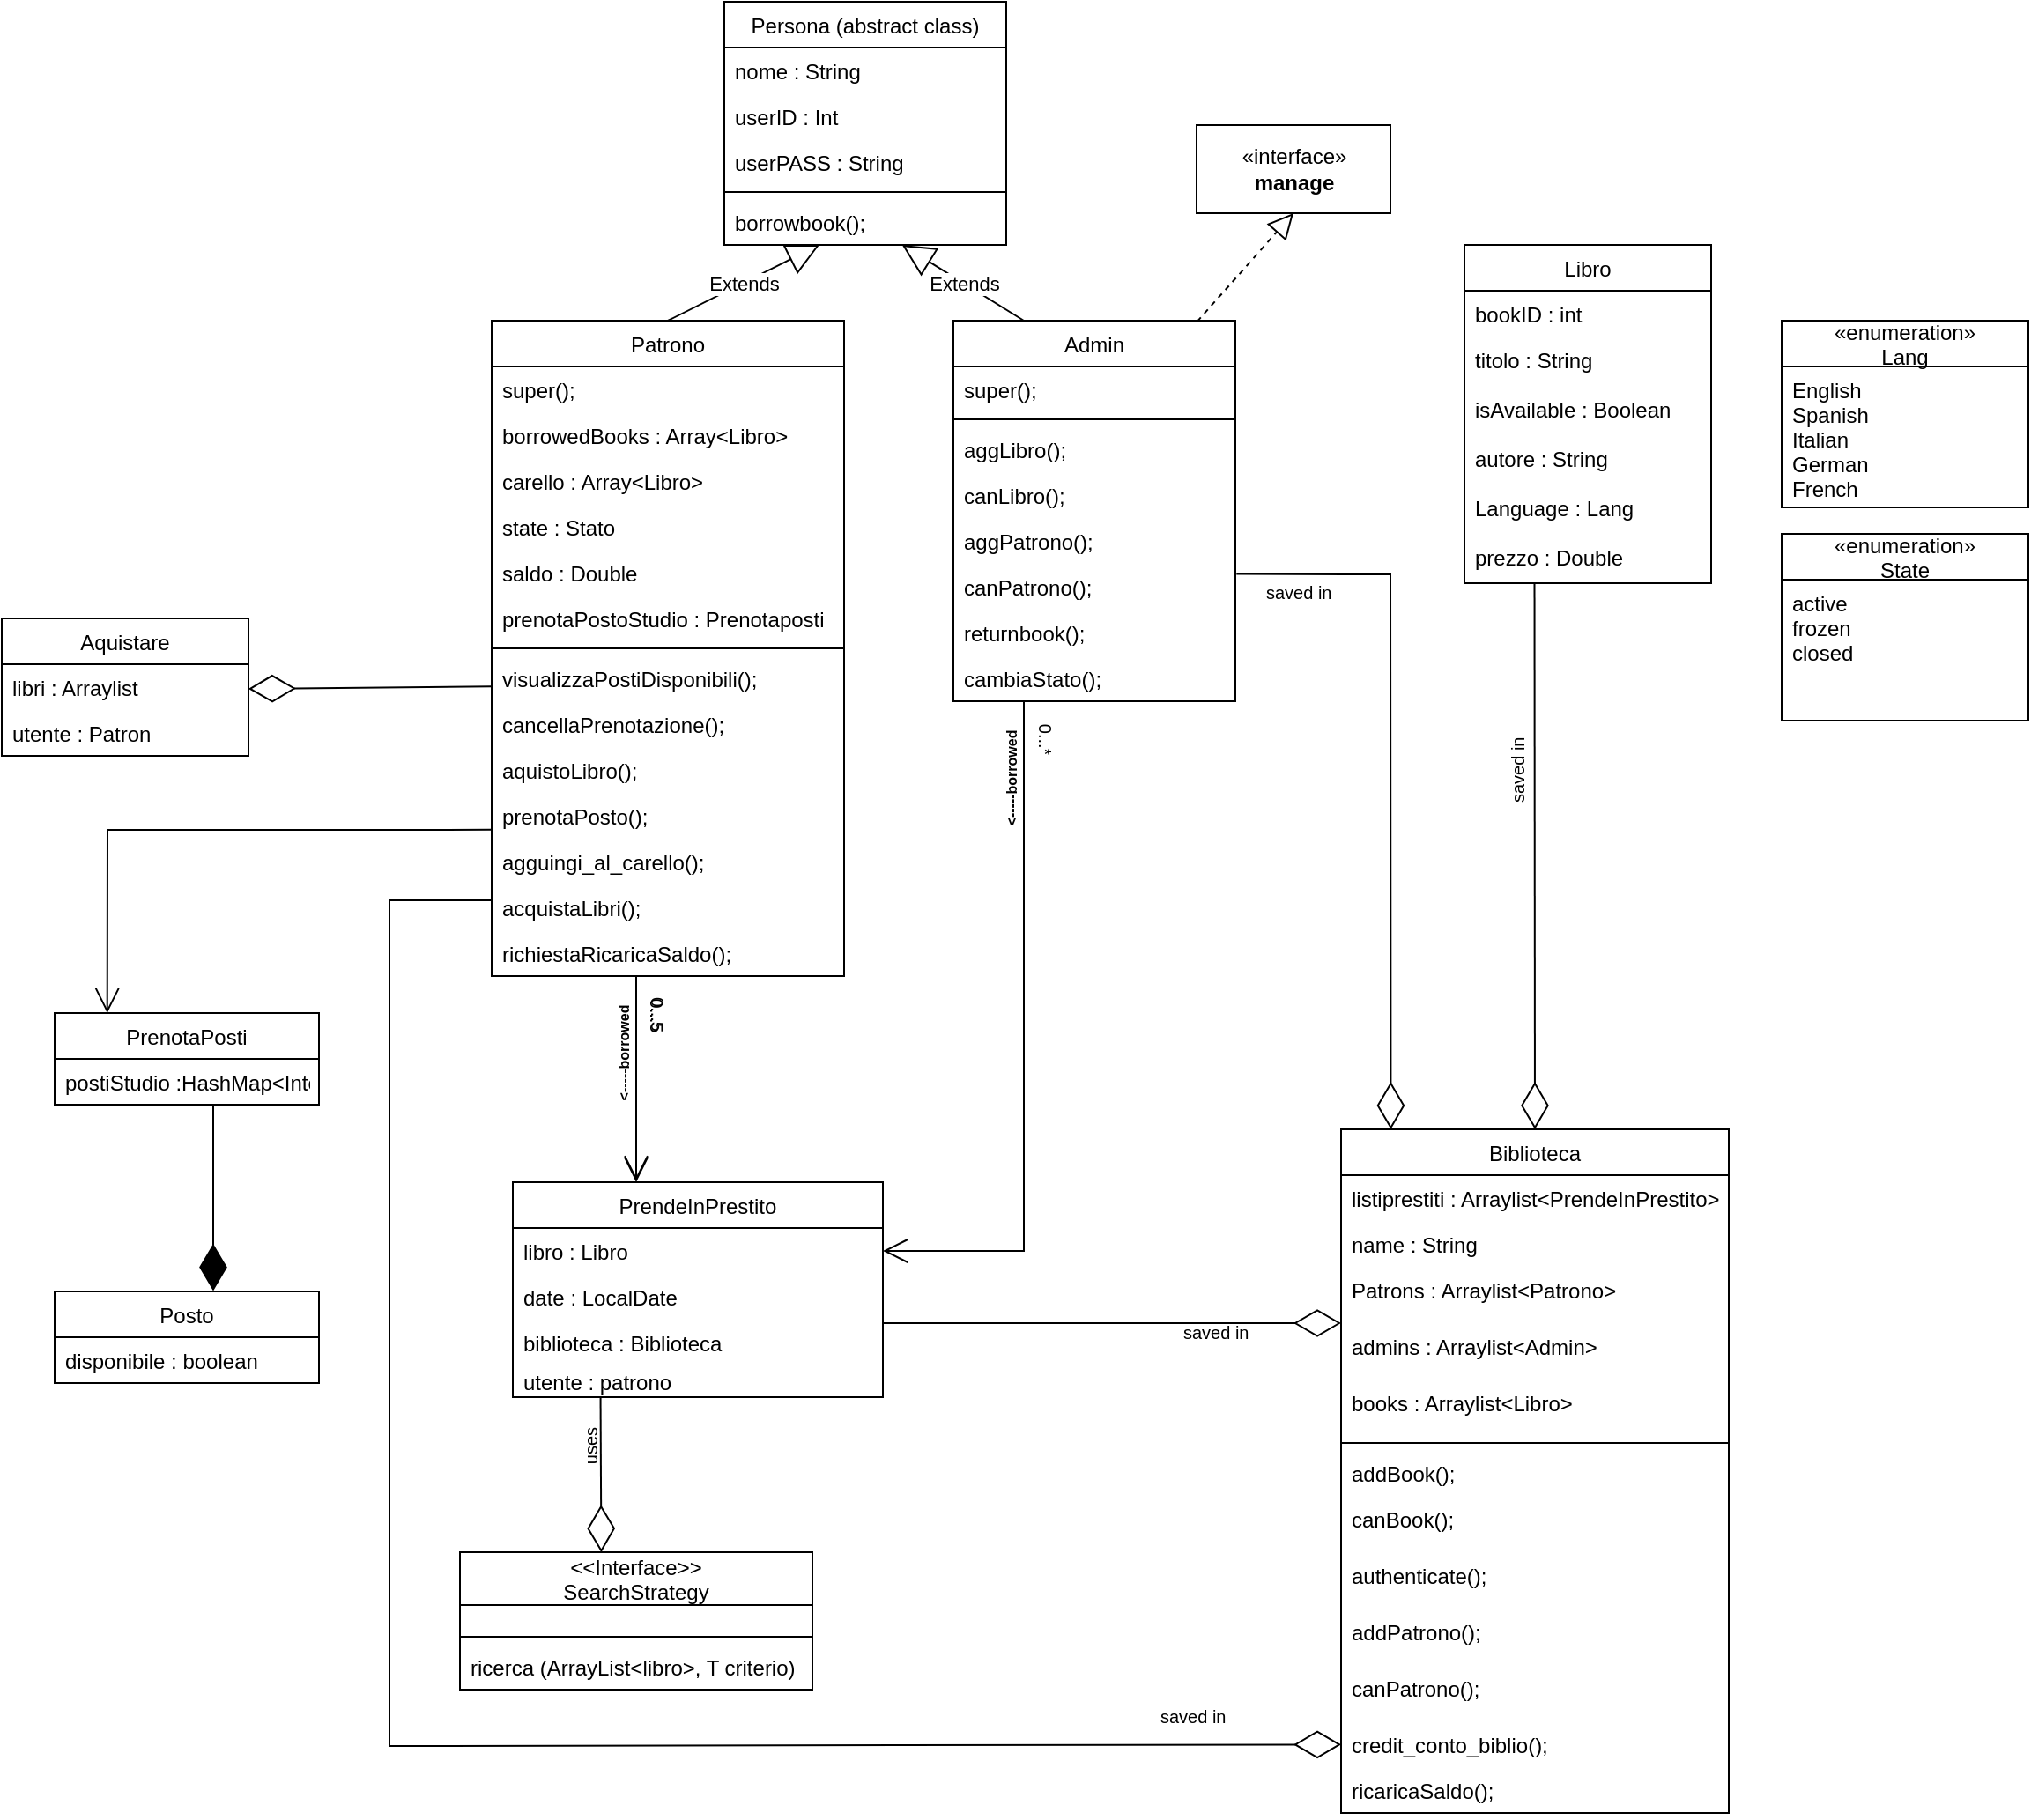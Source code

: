 <mxfile version="20.8.16" type="device"><diagram id="C5RBs43oDa-KdzZeNtuy" name="Page-1"><mxGraphModel dx="1698" dy="794" grid="1" gridSize="10" guides="1" tooltips="1" connect="1" arrows="1" fold="1" page="1" pageScale="1" pageWidth="827" pageHeight="1169" math="0" shadow="0"><root><mxCell id="WIyWlLk6GJQsqaUBKTNV-0"/><mxCell id="WIyWlLk6GJQsqaUBKTNV-1" parent="WIyWlLk6GJQsqaUBKTNV-0"/><mxCell id="zkfFHV4jXpPFQw0GAbJ--0" value="Persona (abstract class)" style="swimlane;fontStyle=0;childLayout=stackLayout;horizontal=1;startSize=26;fillColor=none;horizontalStack=0;resizeParent=1;resizeParentMax=0;resizeLast=0;collapsible=1;marginBottom=0;" parent="WIyWlLk6GJQsqaUBKTNV-1" vertex="1"><mxGeometry x="470" y="10" width="160" height="138" as="geometry"><mxRectangle x="230" y="140" width="160" height="26" as="alternateBounds"/></mxGeometry></mxCell><mxCell id="zkfFHV4jXpPFQw0GAbJ--1" value="nome : String" style="text;align=left;verticalAlign=top;spacingLeft=4;spacingRight=4;overflow=hidden;rotatable=0;points=[[0,0.5],[1,0.5]];portConstraint=eastwest;" parent="zkfFHV4jXpPFQw0GAbJ--0" vertex="1"><mxGeometry y="26" width="160" height="26" as="geometry"/></mxCell><mxCell id="zkfFHV4jXpPFQw0GAbJ--2" value="userID : Int" style="text;align=left;verticalAlign=top;spacingLeft=4;spacingRight=4;overflow=hidden;rotatable=0;points=[[0,0.5],[1,0.5]];portConstraint=eastwest;rounded=0;shadow=0;html=0;" parent="zkfFHV4jXpPFQw0GAbJ--0" vertex="1"><mxGeometry y="52" width="160" height="26" as="geometry"/></mxCell><mxCell id="zkfFHV4jXpPFQw0GAbJ--3" value="userPASS : String" style="text;align=left;verticalAlign=top;spacingLeft=4;spacingRight=4;overflow=hidden;rotatable=0;points=[[0,0.5],[1,0.5]];portConstraint=eastwest;rounded=0;shadow=0;html=0;" parent="zkfFHV4jXpPFQw0GAbJ--0" vertex="1"><mxGeometry y="78" width="160" height="26" as="geometry"/></mxCell><mxCell id="EG0Ghu0_-1cxNtzAC2fq-13" value="" style="line;strokeWidth=1;fillColor=none;align=left;verticalAlign=middle;spacingTop=-1;spacingLeft=3;spacingRight=3;rotatable=0;labelPosition=right;points=[];portConstraint=eastwest;strokeColor=inherit;" parent="zkfFHV4jXpPFQw0GAbJ--0" vertex="1"><mxGeometry y="104" width="160" height="8" as="geometry"/></mxCell><mxCell id="GqI9kX-dkHk2QTlt9YSY-17" value="borrowbook();" style="text;strokeColor=none;fillColor=none;align=left;verticalAlign=top;spacingLeft=4;spacingRight=4;overflow=hidden;rotatable=0;points=[[0,0.5],[1,0.5]];portConstraint=eastwest;" parent="zkfFHV4jXpPFQw0GAbJ--0" vertex="1"><mxGeometry y="112" width="160" height="26" as="geometry"/></mxCell><mxCell id="zkfFHV4jXpPFQw0GAbJ--6" value="Patrono" style="swimlane;fontStyle=0;childLayout=stackLayout;horizontal=1;startSize=26;fillColor=none;horizontalStack=0;resizeParent=1;resizeParentMax=0;resizeLast=0;collapsible=1;marginBottom=0;" parent="WIyWlLk6GJQsqaUBKTNV-1" vertex="1"><mxGeometry x="338" y="191" width="200" height="372" as="geometry"><mxRectangle x="130" y="380" width="160" height="26" as="alternateBounds"/></mxGeometry></mxCell><mxCell id="1Jy21OpONc0D6LCfNi40-7" value="super();" style="text;strokeColor=none;fillColor=none;align=left;verticalAlign=top;spacingLeft=4;spacingRight=4;overflow=hidden;rotatable=0;points=[[0,0.5],[1,0.5]];portConstraint=eastwest;" parent="zkfFHV4jXpPFQw0GAbJ--6" vertex="1"><mxGeometry y="26" width="200" height="26" as="geometry"/></mxCell><mxCell id="1Jy21OpONc0D6LCfNi40-3" value="borrowedBooks : Array&lt;Libro&gt;" style="text;strokeColor=none;fillColor=none;align=left;verticalAlign=top;spacingLeft=4;spacingRight=4;overflow=hidden;rotatable=0;points=[[0,0.5],[1,0.5]];portConstraint=eastwest;" parent="zkfFHV4jXpPFQw0GAbJ--6" vertex="1"><mxGeometry y="52" width="200" height="26" as="geometry"/></mxCell><mxCell id="1Jy21OpONc0D6LCfNi40-4" value="carello : Array&lt;Libro&gt;" style="text;strokeColor=none;fillColor=none;align=left;verticalAlign=top;spacingLeft=4;spacingRight=4;overflow=hidden;rotatable=0;points=[[0,0.5],[1,0.5]];portConstraint=eastwest;" parent="zkfFHV4jXpPFQw0GAbJ--6" vertex="1"><mxGeometry y="78" width="200" height="26" as="geometry"/></mxCell><mxCell id="1Jy21OpONc0D6LCfNi40-0" value="state : Stato" style="text;strokeColor=none;fillColor=none;align=left;verticalAlign=top;spacingLeft=4;spacingRight=4;overflow=hidden;rotatable=0;points=[[0,0.5],[1,0.5]];portConstraint=eastwest;" parent="zkfFHV4jXpPFQw0GAbJ--6" vertex="1"><mxGeometry y="104" width="200" height="26" as="geometry"/></mxCell><mxCell id="1Jy21OpONc0D6LCfNi40-1" value="saldo : Double" style="text;strokeColor=none;fillColor=none;align=left;verticalAlign=top;spacingLeft=4;spacingRight=4;overflow=hidden;rotatable=0;points=[[0,0.5],[1,0.5]];portConstraint=eastwest;" parent="zkfFHV4jXpPFQw0GAbJ--6" vertex="1"><mxGeometry y="130" width="200" height="26" as="geometry"/></mxCell><mxCell id="1Jy21OpONc0D6LCfNi40-6" value="prenotaPostoStudio : Prenotaposti" style="text;strokeColor=none;fillColor=none;align=left;verticalAlign=top;spacingLeft=4;spacingRight=4;overflow=hidden;rotatable=0;points=[[0,0.5],[1,0.5]];portConstraint=eastwest;" parent="zkfFHV4jXpPFQw0GAbJ--6" vertex="1"><mxGeometry y="156" width="200" height="26" as="geometry"/></mxCell><mxCell id="GqI9kX-dkHk2QTlt9YSY-16" value="" style="line;strokeWidth=1;fillColor=none;align=left;verticalAlign=middle;spacingTop=-1;spacingLeft=3;spacingRight=3;rotatable=0;labelPosition=right;points=[];portConstraint=eastwest;strokeColor=inherit;" parent="zkfFHV4jXpPFQw0GAbJ--6" vertex="1"><mxGeometry y="182" width="200" height="8" as="geometry"/></mxCell><mxCell id="1Jy21OpONc0D6LCfNi40-10" value="visualizzaPostiDisponibili();" style="text;strokeColor=none;fillColor=none;align=left;verticalAlign=top;spacingLeft=4;spacingRight=4;overflow=hidden;rotatable=0;points=[[0,0.5],[1,0.5]];portConstraint=eastwest;" parent="zkfFHV4jXpPFQw0GAbJ--6" vertex="1"><mxGeometry y="190" width="200" height="26" as="geometry"/></mxCell><mxCell id="Id7DaXqzeCf5iz5rtb-J-0" value="cancellaPrenotazione();" style="text;strokeColor=none;fillColor=none;align=left;verticalAlign=top;spacingLeft=4;spacingRight=4;overflow=hidden;rotatable=0;points=[[0,0.5],[1,0.5]];portConstraint=eastwest;" vertex="1" parent="zkfFHV4jXpPFQw0GAbJ--6"><mxGeometry y="216" width="200" height="26" as="geometry"/></mxCell><mxCell id="EG0Ghu0_-1cxNtzAC2fq-12" value="aquistoLibro();" style="text;strokeColor=none;fillColor=none;align=left;verticalAlign=top;spacingLeft=4;spacingRight=4;overflow=hidden;rotatable=0;points=[[0,0.5],[1,0.5]];portConstraint=eastwest;" parent="zkfFHV4jXpPFQw0GAbJ--6" vertex="1"><mxGeometry y="242" width="200" height="26" as="geometry"/></mxCell><mxCell id="EG0Ghu0_-1cxNtzAC2fq-16" value="prenotaPosto();" style="text;strokeColor=none;fillColor=none;align=left;verticalAlign=top;spacingLeft=4;spacingRight=4;overflow=hidden;rotatable=0;points=[[0,0.5],[1,0.5]];portConstraint=eastwest;" parent="zkfFHV4jXpPFQw0GAbJ--6" vertex="1"><mxGeometry y="268" width="200" height="26" as="geometry"/></mxCell><mxCell id="je7M58sbrELMyiItVOj4-15" value="agguingi_al_carello();" style="text;strokeColor=none;fillColor=none;align=left;verticalAlign=top;spacingLeft=4;spacingRight=4;overflow=hidden;rotatable=0;points=[[0,0.5],[1,0.5]];portConstraint=eastwest;" parent="zkfFHV4jXpPFQw0GAbJ--6" vertex="1"><mxGeometry y="294" width="200" height="26" as="geometry"/></mxCell><mxCell id="je7M58sbrELMyiItVOj4-16" value="acquistaLibri();" style="text;strokeColor=none;fillColor=none;align=left;verticalAlign=top;spacingLeft=4;spacingRight=4;overflow=hidden;rotatable=0;points=[[0,0.5],[1,0.5]];portConstraint=eastwest;" parent="zkfFHV4jXpPFQw0GAbJ--6" vertex="1"><mxGeometry y="320" width="200" height="26" as="geometry"/></mxCell><mxCell id="je7M58sbrELMyiItVOj4-17" value="richiestaRicaricaSaldo();" style="text;strokeColor=none;fillColor=none;align=left;verticalAlign=top;spacingLeft=4;spacingRight=4;overflow=hidden;rotatable=0;points=[[0,0.5],[1,0.5]];portConstraint=eastwest;" parent="zkfFHV4jXpPFQw0GAbJ--6" vertex="1"><mxGeometry y="346" width="200" height="26" as="geometry"/></mxCell><mxCell id="zkfFHV4jXpPFQw0GAbJ--13" value="Admin" style="swimlane;fontStyle=0;childLayout=stackLayout;horizontal=1;startSize=26;fillColor=none;horizontalStack=0;resizeParent=1;resizeParentMax=0;resizeLast=0;collapsible=1;marginBottom=0;" parent="WIyWlLk6GJQsqaUBKTNV-1" vertex="1"><mxGeometry x="600" y="191" width="160" height="216" as="geometry"><mxRectangle x="340" y="380" width="170" height="26" as="alternateBounds"/></mxGeometry></mxCell><mxCell id="GqI9kX-dkHk2QTlt9YSY-5" value="super();" style="text;strokeColor=none;fillColor=none;align=left;verticalAlign=top;spacingLeft=4;spacingRight=4;overflow=hidden;rotatable=0;points=[[0,0.5],[1,0.5]];portConstraint=eastwest;" parent="zkfFHV4jXpPFQw0GAbJ--13" vertex="1"><mxGeometry y="26" width="160" height="26" as="geometry"/></mxCell><mxCell id="GqI9kX-dkHk2QTlt9YSY-4" value="" style="line;strokeWidth=1;fillColor=none;align=left;verticalAlign=middle;spacingTop=-1;spacingLeft=3;spacingRight=3;rotatable=0;labelPosition=right;points=[];portConstraint=eastwest;strokeColor=inherit;" parent="zkfFHV4jXpPFQw0GAbJ--13" vertex="1"><mxGeometry y="52" width="160" height="8" as="geometry"/></mxCell><mxCell id="EG0Ghu0_-1cxNtzAC2fq-10" value="aggLibro();" style="text;strokeColor=none;fillColor=none;align=left;verticalAlign=top;spacingLeft=4;spacingRight=4;overflow=hidden;rotatable=0;points=[[0,0.5],[1,0.5]];portConstraint=eastwest;" parent="zkfFHV4jXpPFQw0GAbJ--13" vertex="1"><mxGeometry y="60" width="160" height="26" as="geometry"/></mxCell><mxCell id="EG0Ghu0_-1cxNtzAC2fq-7" value="canLibro();" style="text;strokeColor=none;fillColor=none;align=left;verticalAlign=top;spacingLeft=4;spacingRight=4;overflow=hidden;rotatable=0;points=[[0,0.5],[1,0.5]];portConstraint=eastwest;" parent="zkfFHV4jXpPFQw0GAbJ--13" vertex="1"><mxGeometry y="86" width="160" height="26" as="geometry"/></mxCell><mxCell id="EG0Ghu0_-1cxNtzAC2fq-8" value="aggPatrono();" style="text;strokeColor=none;fillColor=none;align=left;verticalAlign=top;spacingLeft=4;spacingRight=4;overflow=hidden;rotatable=0;points=[[0,0.5],[1,0.5]];portConstraint=eastwest;" parent="zkfFHV4jXpPFQw0GAbJ--13" vertex="1"><mxGeometry y="112" width="160" height="26" as="geometry"/></mxCell><mxCell id="EG0Ghu0_-1cxNtzAC2fq-9" value="canPatrono();" style="text;strokeColor=none;fillColor=none;align=left;verticalAlign=top;spacingLeft=4;spacingRight=4;overflow=hidden;rotatable=0;points=[[0,0.5],[1,0.5]];portConstraint=eastwest;" parent="zkfFHV4jXpPFQw0GAbJ--13" vertex="1"><mxGeometry y="138" width="160" height="26" as="geometry"/></mxCell><mxCell id="GqI9kX-dkHk2QTlt9YSY-18" value="returnbook();" style="text;strokeColor=none;fillColor=none;align=left;verticalAlign=top;spacingLeft=4;spacingRight=4;overflow=hidden;rotatable=0;points=[[0,0.5],[1,0.5]];portConstraint=eastwest;" parent="zkfFHV4jXpPFQw0GAbJ--13" vertex="1"><mxGeometry y="164" width="160" height="26" as="geometry"/></mxCell><mxCell id="1Jy21OpONc0D6LCfNi40-11" value="cambiaStato();" style="text;strokeColor=none;fillColor=none;align=left;verticalAlign=top;spacingLeft=4;spacingRight=4;overflow=hidden;rotatable=0;points=[[0,0.5],[1,0.5]];portConstraint=eastwest;" parent="zkfFHV4jXpPFQw0GAbJ--13" vertex="1"><mxGeometry y="190" width="160" height="26" as="geometry"/></mxCell><mxCell id="ZYtsShL-xeKpLePK79cA-3" value="Libro" style="swimlane;fontStyle=0;childLayout=stackLayout;horizontal=1;startSize=26;fillColor=none;horizontalStack=0;resizeParent=1;resizeParentMax=0;resizeLast=0;collapsible=1;marginBottom=0;" parent="WIyWlLk6GJQsqaUBKTNV-1" vertex="1"><mxGeometry x="890" y="148" width="140" height="192" as="geometry"/></mxCell><mxCell id="ZYtsShL-xeKpLePK79cA-4" value="bookID : int" style="text;strokeColor=none;fillColor=none;align=left;verticalAlign=top;spacingLeft=4;spacingRight=4;overflow=hidden;rotatable=0;points=[[0,0.5],[1,0.5]];portConstraint=eastwest;" parent="ZYtsShL-xeKpLePK79cA-3" vertex="1"><mxGeometry y="26" width="140" height="26" as="geometry"/></mxCell><mxCell id="ZYtsShL-xeKpLePK79cA-5" value="titolo : String" style="text;strokeColor=none;fillColor=none;align=left;verticalAlign=top;spacingLeft=4;spacingRight=4;overflow=hidden;rotatable=0;points=[[0,0.5],[1,0.5]];portConstraint=eastwest;" parent="ZYtsShL-xeKpLePK79cA-3" vertex="1"><mxGeometry y="52" width="140" height="28" as="geometry"/></mxCell><mxCell id="1Jy21OpONc0D6LCfNi40-23" value="isAvailable : Boolean" style="text;strokeColor=none;fillColor=none;align=left;verticalAlign=top;spacingLeft=4;spacingRight=4;overflow=hidden;rotatable=0;points=[[0,0.5],[1,0.5]];portConstraint=eastwest;" parent="ZYtsShL-xeKpLePK79cA-3" vertex="1"><mxGeometry y="80" width="140" height="28" as="geometry"/></mxCell><mxCell id="1Jy21OpONc0D6LCfNi40-22" value="autore : String " style="text;strokeColor=none;fillColor=none;align=left;verticalAlign=top;spacingLeft=4;spacingRight=4;overflow=hidden;rotatable=0;points=[[0,0.5],[1,0.5]];portConstraint=eastwest;" parent="ZYtsShL-xeKpLePK79cA-3" vertex="1"><mxGeometry y="108" width="140" height="28" as="geometry"/></mxCell><mxCell id="1Jy21OpONc0D6LCfNi40-24" value="Language : Lang" style="text;strokeColor=none;fillColor=none;align=left;verticalAlign=top;spacingLeft=4;spacingRight=4;overflow=hidden;rotatable=0;points=[[0,0.5],[1,0.5]];portConstraint=eastwest;" parent="ZYtsShL-xeKpLePK79cA-3" vertex="1"><mxGeometry y="136" width="140" height="28" as="geometry"/></mxCell><mxCell id="1Jy21OpONc0D6LCfNi40-25" value="prezzo : Double" style="text;strokeColor=none;fillColor=none;align=left;verticalAlign=top;spacingLeft=4;spacingRight=4;overflow=hidden;rotatable=0;points=[[0,0.5],[1,0.5]];portConstraint=eastwest;" parent="ZYtsShL-xeKpLePK79cA-3" vertex="1"><mxGeometry y="164" width="140" height="28" as="geometry"/></mxCell><mxCell id="ZYtsShL-xeKpLePK79cA-7" value="Biblioteca" style="swimlane;fontStyle=0;childLayout=stackLayout;horizontal=1;startSize=26;fillColor=none;horizontalStack=0;resizeParent=1;resizeParentMax=0;resizeLast=0;collapsible=1;marginBottom=0;" parent="WIyWlLk6GJQsqaUBKTNV-1" vertex="1"><mxGeometry x="820" y="650" width="220" height="388" as="geometry"><mxRectangle x="560" y="620" width="90" height="30" as="alternateBounds"/></mxGeometry></mxCell><mxCell id="ZYtsShL-xeKpLePK79cA-8" value="listiprestiti : Arraylist&lt;PrendeInPrestito&gt;" style="text;strokeColor=none;fillColor=none;align=left;verticalAlign=top;spacingLeft=4;spacingRight=4;overflow=hidden;rotatable=0;points=[[0,0.5],[1,0.5]];portConstraint=eastwest;" parent="ZYtsShL-xeKpLePK79cA-7" vertex="1"><mxGeometry y="26" width="220" height="26" as="geometry"/></mxCell><mxCell id="ZYtsShL-xeKpLePK79cA-9" value="name : String" style="text;strokeColor=none;fillColor=none;align=left;verticalAlign=top;spacingLeft=4;spacingRight=4;overflow=hidden;rotatable=0;points=[[0,0.5],[1,0.5]];portConstraint=eastwest;" parent="ZYtsShL-xeKpLePK79cA-7" vertex="1"><mxGeometry y="52" width="220" height="26" as="geometry"/></mxCell><mxCell id="ZYtsShL-xeKpLePK79cA-10" value="Patrons : Arraylist&lt;Patrono&gt;" style="text;strokeColor=none;fillColor=none;align=left;verticalAlign=top;spacingLeft=4;spacingRight=4;overflow=hidden;rotatable=0;points=[[0,0.5],[1,0.5]];portConstraint=eastwest;" parent="ZYtsShL-xeKpLePK79cA-7" vertex="1"><mxGeometry y="78" width="220" height="32" as="geometry"/></mxCell><mxCell id="1Jy21OpONc0D6LCfNi40-14" value="admins : Arraylist&lt;Admin&gt;" style="text;strokeColor=none;fillColor=none;align=left;verticalAlign=top;spacingLeft=4;spacingRight=4;overflow=hidden;rotatable=0;points=[[0,0.5],[1,0.5]];portConstraint=eastwest;" parent="ZYtsShL-xeKpLePK79cA-7" vertex="1"><mxGeometry y="110" width="220" height="32" as="geometry"/></mxCell><mxCell id="1Jy21OpONc0D6LCfNi40-15" value="books : Arraylist&lt;Libro&gt;" style="text;strokeColor=none;fillColor=none;align=left;verticalAlign=top;spacingLeft=4;spacingRight=4;overflow=hidden;rotatable=0;points=[[0,0.5],[1,0.5]];portConstraint=eastwest;" parent="ZYtsShL-xeKpLePK79cA-7" vertex="1"><mxGeometry y="142" width="220" height="32" as="geometry"/></mxCell><mxCell id="GqI9kX-dkHk2QTlt9YSY-10" value="" style="line;strokeWidth=1;fillColor=none;align=left;verticalAlign=middle;spacingTop=-1;spacingLeft=3;spacingRight=3;rotatable=0;labelPosition=right;points=[];portConstraint=eastwest;strokeColor=inherit;" parent="ZYtsShL-xeKpLePK79cA-7" vertex="1"><mxGeometry y="174" width="220" height="8" as="geometry"/></mxCell><mxCell id="EG0Ghu0_-1cxNtzAC2fq-6" value="addBook();" style="text;strokeColor=none;fillColor=none;align=left;verticalAlign=top;spacingLeft=4;spacingRight=4;overflow=hidden;rotatable=0;points=[[0,0.5],[1,0.5]];portConstraint=eastwest;" parent="ZYtsShL-xeKpLePK79cA-7" vertex="1"><mxGeometry y="182" width="220" height="26" as="geometry"/></mxCell><mxCell id="1Jy21OpONc0D6LCfNi40-16" value="canBook();" style="text;strokeColor=none;fillColor=none;align=left;verticalAlign=top;spacingLeft=4;spacingRight=4;overflow=hidden;rotatable=0;points=[[0,0.5],[1,0.5]];portConstraint=eastwest;" parent="ZYtsShL-xeKpLePK79cA-7" vertex="1"><mxGeometry y="208" width="220" height="32" as="geometry"/></mxCell><mxCell id="1Jy21OpONc0D6LCfNi40-19" value="authenticate();" style="text;strokeColor=none;fillColor=none;align=left;verticalAlign=top;spacingLeft=4;spacingRight=4;overflow=hidden;rotatable=0;points=[[0,0.5],[1,0.5]];portConstraint=eastwest;" parent="ZYtsShL-xeKpLePK79cA-7" vertex="1"><mxGeometry y="240" width="220" height="32" as="geometry"/></mxCell><mxCell id="1Jy21OpONc0D6LCfNi40-17" value="addPatrono();" style="text;strokeColor=none;fillColor=none;align=left;verticalAlign=top;spacingLeft=4;spacingRight=4;overflow=hidden;rotatable=0;points=[[0,0.5],[1,0.5]];portConstraint=eastwest;" parent="ZYtsShL-xeKpLePK79cA-7" vertex="1"><mxGeometry y="272" width="220" height="32" as="geometry"/></mxCell><mxCell id="1Jy21OpONc0D6LCfNi40-18" value="canPatrono();" style="text;strokeColor=none;fillColor=none;align=left;verticalAlign=top;spacingLeft=4;spacingRight=4;overflow=hidden;rotatable=0;points=[[0,0.5],[1,0.5]];portConstraint=eastwest;" parent="ZYtsShL-xeKpLePK79cA-7" vertex="1"><mxGeometry y="304" width="220" height="32" as="geometry"/></mxCell><mxCell id="je7M58sbrELMyiItVOj4-18" value="credit_conto_biblio();" style="text;strokeColor=none;fillColor=none;align=left;verticalAlign=top;spacingLeft=4;spacingRight=4;overflow=hidden;rotatable=0;points=[[0,0.5],[1,0.5]];portConstraint=eastwest;" parent="ZYtsShL-xeKpLePK79cA-7" vertex="1"><mxGeometry y="336" width="220" height="26" as="geometry"/></mxCell><mxCell id="je7M58sbrELMyiItVOj4-19" value="ricaricaSaldo();" style="text;strokeColor=none;fillColor=none;align=left;verticalAlign=top;spacingLeft=4;spacingRight=4;overflow=hidden;rotatable=0;points=[[0,0.5],[1,0.5]];portConstraint=eastwest;" parent="ZYtsShL-xeKpLePK79cA-7" vertex="1"><mxGeometry y="362" width="220" height="26" as="geometry"/></mxCell><mxCell id="ZYtsShL-xeKpLePK79cA-11" value="PrendeInPrestito" style="swimlane;fontStyle=0;childLayout=stackLayout;horizontal=1;startSize=26;fillColor=none;horizontalStack=0;resizeParent=1;resizeParentMax=0;resizeLast=0;collapsible=1;marginBottom=0;" parent="WIyWlLk6GJQsqaUBKTNV-1" vertex="1"><mxGeometry x="350" y="680" width="210" height="122" as="geometry"/></mxCell><mxCell id="ZYtsShL-xeKpLePK79cA-13" value="libro : Libro" style="text;strokeColor=none;fillColor=none;align=left;verticalAlign=top;spacingLeft=4;spacingRight=4;overflow=hidden;rotatable=0;points=[[0,0.5],[1,0.5]];portConstraint=eastwest;" parent="ZYtsShL-xeKpLePK79cA-11" vertex="1"><mxGeometry y="26" width="210" height="26" as="geometry"/></mxCell><mxCell id="1WUA2RJ3cfoQe8IDwmUP-33" value="date : LocalDate" style="text;strokeColor=none;fillColor=none;align=left;verticalAlign=top;spacingLeft=4;spacingRight=4;overflow=hidden;rotatable=0;points=[[0,0.5],[1,0.5]];portConstraint=eastwest;" parent="ZYtsShL-xeKpLePK79cA-11" vertex="1"><mxGeometry y="52" width="210" height="26" as="geometry"/></mxCell><mxCell id="ZYtsShL-xeKpLePK79cA-14" value="biblioteca : Biblioteca" style="text;strokeColor=none;fillColor=none;align=left;verticalAlign=top;spacingLeft=4;spacingRight=4;overflow=hidden;rotatable=0;points=[[0,0.5],[1,0.5]];portConstraint=eastwest;" parent="ZYtsShL-xeKpLePK79cA-11" vertex="1"><mxGeometry y="78" width="210" height="22" as="geometry"/></mxCell><mxCell id="zn8wWLAkEU6TkpuSNlKh-0" value="utente : patrono" style="text;strokeColor=none;fillColor=none;align=left;verticalAlign=top;spacingLeft=4;spacingRight=4;overflow=hidden;rotatable=0;points=[[0,0.5],[1,0.5]];portConstraint=eastwest;" parent="ZYtsShL-xeKpLePK79cA-11" vertex="1"><mxGeometry y="100" width="210" height="22" as="geometry"/></mxCell><mxCell id="ZYtsShL-xeKpLePK79cA-20" value="«interface»&lt;br&gt;&lt;b&gt;manage&lt;/b&gt;" style="html=1;" parent="WIyWlLk6GJQsqaUBKTNV-1" vertex="1"><mxGeometry x="738" y="80" width="110" height="50" as="geometry"/></mxCell><mxCell id="1WUA2RJ3cfoQe8IDwmUP-10" value="Aquistare" style="swimlane;fontStyle=0;childLayout=stackLayout;horizontal=1;startSize=26;fillColor=none;horizontalStack=0;resizeParent=1;resizeParentMax=0;resizeLast=0;collapsible=1;marginBottom=0;" parent="WIyWlLk6GJQsqaUBKTNV-1" vertex="1"><mxGeometry x="60" y="360" width="140" height="78" as="geometry"/></mxCell><mxCell id="1WUA2RJ3cfoQe8IDwmUP-11" value="libri : Arraylist " style="text;strokeColor=none;fillColor=none;align=left;verticalAlign=top;spacingLeft=4;spacingRight=4;overflow=hidden;rotatable=0;points=[[0,0.5],[1,0.5]];portConstraint=eastwest;" parent="1WUA2RJ3cfoQe8IDwmUP-10" vertex="1"><mxGeometry y="26" width="140" height="26" as="geometry"/></mxCell><mxCell id="1WUA2RJ3cfoQe8IDwmUP-13" value="utente : Patron" style="text;strokeColor=none;fillColor=none;align=left;verticalAlign=top;spacingLeft=4;spacingRight=4;overflow=hidden;rotatable=0;points=[[0,0.5],[1,0.5]];portConstraint=eastwest;" parent="1WUA2RJ3cfoQe8IDwmUP-10" vertex="1"><mxGeometry y="52" width="140" height="26" as="geometry"/></mxCell><mxCell id="SkLXizquLEjpCBweyo8t-1" value="«enumeration»&#10;Lang" style="swimlane;fontStyle=0;childLayout=stackLayout;horizontal=1;startSize=26;fillColor=none;horizontalStack=0;resizeParent=1;resizeParentMax=0;resizeLast=0;collapsible=1;marginBottom=0;" parent="WIyWlLk6GJQsqaUBKTNV-1" vertex="1"><mxGeometry x="1070" y="191" width="140" height="106" as="geometry"/></mxCell><mxCell id="SkLXizquLEjpCBweyo8t-2" value="English&#10;Spanish&#10;Italian&#10;German&#10;French" style="text;strokeColor=none;fillColor=none;align=left;verticalAlign=top;spacingLeft=4;spacingRight=4;overflow=hidden;rotatable=0;points=[[0,0.5],[1,0.5]];portConstraint=eastwest;" parent="SkLXizquLEjpCBweyo8t-1" vertex="1"><mxGeometry y="26" width="140" height="80" as="geometry"/></mxCell><mxCell id="SkLXizquLEjpCBweyo8t-5" value="«enumeration»&#10;State" style="swimlane;fontStyle=0;childLayout=stackLayout;horizontal=1;startSize=26;fillColor=none;horizontalStack=0;resizeParent=1;resizeParentMax=0;resizeLast=0;collapsible=1;marginBottom=0;" parent="WIyWlLk6GJQsqaUBKTNV-1" vertex="1"><mxGeometry x="1070" y="312" width="140" height="106" as="geometry"/></mxCell><mxCell id="SkLXizquLEjpCBweyo8t-6" value="active&#10;frozen&#10;closed" style="text;strokeColor=none;fillColor=none;align=left;verticalAlign=top;spacingLeft=4;spacingRight=4;overflow=hidden;rotatable=0;points=[[0,0.5],[1,0.5]];portConstraint=eastwest;" parent="SkLXizquLEjpCBweyo8t-5" vertex="1"><mxGeometry y="26" width="140" height="80" as="geometry"/></mxCell><mxCell id="1Jy21OpONc0D6LCfNi40-32" value="Extends" style="endArrow=block;endSize=16;endFill=0;html=1;rounded=0;exitX=0.5;exitY=0;exitDx=0;exitDy=0;" parent="WIyWlLk6GJQsqaUBKTNV-1" source="zkfFHV4jXpPFQw0GAbJ--6" target="GqI9kX-dkHk2QTlt9YSY-17" edge="1"><mxGeometry width="160" relative="1" as="geometry"><mxPoint x="444" y="232.41" as="sourcePoint"/><mxPoint x="604" y="232.41" as="targetPoint"/></mxGeometry></mxCell><mxCell id="1Jy21OpONc0D6LCfNi40-33" value="Extends" style="endArrow=block;endSize=16;endFill=0;html=1;rounded=0;exitX=0.25;exitY=0;exitDx=0;exitDy=0;" parent="WIyWlLk6GJQsqaUBKTNV-1" source="zkfFHV4jXpPFQw0GAbJ--13" target="GqI9kX-dkHk2QTlt9YSY-17" edge="1"><mxGeometry width="160" relative="1" as="geometry"><mxPoint x="590.0" y="286.0" as="sourcePoint"/><mxPoint x="610" y="150" as="targetPoint"/></mxGeometry></mxCell><mxCell id="1Jy21OpONc0D6LCfNi40-34" value="" style="endArrow=block;dashed=1;endFill=0;endSize=12;html=1;rounded=0;entryX=0.5;entryY=1;entryDx=0;entryDy=0;exitX=0.865;exitY=0.002;exitDx=0;exitDy=0;exitPerimeter=0;" parent="WIyWlLk6GJQsqaUBKTNV-1" source="zkfFHV4jXpPFQw0GAbJ--13" target="ZYtsShL-xeKpLePK79cA-20" edge="1"><mxGeometry width="160" relative="1" as="geometry"><mxPoint x="740" y="210" as="sourcePoint"/><mxPoint x="930" y="340" as="targetPoint"/></mxGeometry></mxCell><mxCell id="je7M58sbrELMyiItVOj4-0" value="" style="endArrow=diamondThin;endFill=0;endSize=24;html=1;rounded=0;exitX=0.237;exitY=1.021;exitDx=0;exitDy=0;exitPerimeter=0;entryX=0.401;entryY=0.001;entryDx=0;entryDy=0;entryPerimeter=0;" parent="WIyWlLk6GJQsqaUBKTNV-1" source="zn8wWLAkEU6TkpuSNlKh-0" edge="1" target="je7M58sbrELMyiItVOj4-8"><mxGeometry width="160" relative="1" as="geometry"><mxPoint x="430" y="800" as="sourcePoint"/><mxPoint x="650" y="890" as="targetPoint"/></mxGeometry></mxCell><mxCell id="je7M58sbrELMyiItVOj4-8" value="&lt;&lt;Interface&gt;&gt;&#10;SearchStrategy" style="swimlane;fontStyle=0;childLayout=stackLayout;horizontal=1;startSize=30;fillColor=none;horizontalStack=0;resizeParent=1;resizeParentMax=0;resizeLast=0;collapsible=1;marginBottom=0;" parent="WIyWlLk6GJQsqaUBKTNV-1" vertex="1"><mxGeometry x="320" y="890" width="200" height="78" as="geometry"/></mxCell><mxCell id="je7M58sbrELMyiItVOj4-13" value="" style="text;strokeColor=none;fillColor=none;align=left;verticalAlign=middle;spacingTop=-1;spacingLeft=4;spacingRight=4;rotatable=0;labelPosition=right;points=[];portConstraint=eastwest;" parent="je7M58sbrELMyiItVOj4-8" vertex="1"><mxGeometry y="30" width="200" height="14" as="geometry"/></mxCell><mxCell id="je7M58sbrELMyiItVOj4-12" value="" style="line;strokeWidth=1;fillColor=none;align=left;verticalAlign=middle;spacingTop=-1;spacingLeft=3;spacingRight=3;rotatable=0;labelPosition=right;points=[];portConstraint=eastwest;strokeColor=inherit;" parent="je7M58sbrELMyiItVOj4-8" vertex="1"><mxGeometry y="44" width="200" height="8" as="geometry"/></mxCell><mxCell id="je7M58sbrELMyiItVOj4-10" value="ricerca (ArrayList&lt;libro&gt;, T criterio)" style="text;strokeColor=none;fillColor=none;align=left;verticalAlign=top;spacingLeft=4;spacingRight=4;overflow=hidden;rotatable=0;points=[[0,0.5],[1,0.5]];portConstraint=eastwest;" parent="je7M58sbrELMyiItVOj4-8" vertex="1"><mxGeometry y="52" width="200" height="26" as="geometry"/></mxCell><mxCell id="606pTbT3dRtuH141oX-r-0" value="&lt;b&gt;&lt;font style=&quot;font-size: 8px;&quot;&gt;&amp;lt;-----borrowed&lt;/font&gt;&lt;/b&gt;" style="text;html=1;align=center;verticalAlign=middle;resizable=0;points=[];autosize=1;strokeColor=none;fillColor=none;fontSize=16;rotation=270;" parent="WIyWlLk6GJQsqaUBKTNV-1" vertex="1"><mxGeometry x="370" y="592" width="80" height="30" as="geometry"/></mxCell><mxCell id="606pTbT3dRtuH141oX-r-1" value="&lt;font style=&quot;font-size: 10px;&quot;&gt;0...5&lt;/font&gt;" style="text;html=1;align=center;verticalAlign=middle;resizable=0;points=[];autosize=1;strokeColor=none;fillColor=none;fontSize=16;rotation=90;" parent="WIyWlLk6GJQsqaUBKTNV-1" vertex="1"><mxGeometry x="414" y="570" width="40" height="30" as="geometry"/></mxCell><mxCell id="Id7DaXqzeCf5iz5rtb-J-7" value="&lt;span style=&quot;font-size: 10px;&quot;&gt;saved in&amp;nbsp;&lt;/span&gt;" style="text;html=1;align=center;verticalAlign=middle;resizable=0;points=[];autosize=1;strokeColor=none;fillColor=none;" vertex="1" parent="WIyWlLk6GJQsqaUBKTNV-1"><mxGeometry x="720" y="750" width="60" height="30" as="geometry"/></mxCell><mxCell id="Id7DaXqzeCf5iz5rtb-J-14" value="" style="endArrow=diamondThin;endFill=0;endSize=24;html=1;rounded=0;fontSize=10;" edge="1" parent="WIyWlLk6GJQsqaUBKTNV-1"><mxGeometry width="160" relative="1" as="geometry"><mxPoint x="338" y="398.66" as="sourcePoint"/><mxPoint x="200" y="400" as="targetPoint"/></mxGeometry></mxCell><mxCell id="Id7DaXqzeCf5iz5rtb-J-10" value="" style="endArrow=diamondThin;endFill=0;endSize=24;html=1;rounded=0;fontSize=10;exitX=0.284;exitY=1.019;exitDx=0;exitDy=0;entryX=0.5;entryY=0;entryDx=0;entryDy=0;exitPerimeter=0;" edge="1" parent="WIyWlLk6GJQsqaUBKTNV-1" source="1Jy21OpONc0D6LCfNi40-25" target="ZYtsShL-xeKpLePK79cA-7"><mxGeometry width="160" relative="1" as="geometry"><mxPoint x="1080" y="590" as="sourcePoint"/><mxPoint x="920" y="590" as="targetPoint"/></mxGeometry></mxCell><mxCell id="Id7DaXqzeCf5iz5rtb-J-15" value="" style="endArrow=diamondThin;endFill=0;endSize=24;html=1;rounded=0;fontSize=10;exitX=1.004;exitY=0.223;exitDx=0;exitDy=0;entryX=0.5;entryY=0;entryDx=0;entryDy=0;exitPerimeter=0;" edge="1" parent="WIyWlLk6GJQsqaUBKTNV-1" source="EG0Ghu0_-1cxNtzAC2fq-9"><mxGeometry width="160" relative="1" as="geometry"><mxPoint x="848.0" y="340.532" as="sourcePoint"/><mxPoint x="848.24" y="650" as="targetPoint"/><Array as="points"><mxPoint x="848" y="335"/></Array></mxGeometry></mxCell><mxCell id="606pTbT3dRtuH141oX-r-2" value="" style="endArrow=diamondThin;endFill=0;endSize=24;html=1;rounded=0;fontSize=10;exitX=0;exitY=0.348;exitDx=0;exitDy=0;exitPerimeter=0;" parent="WIyWlLk6GJQsqaUBKTNV-1" source="je7M58sbrELMyiItVOj4-16" target="je7M58sbrELMyiItVOj4-18" edge="1"><mxGeometry width="160" relative="1" as="geometry"><mxPoint x="270" y="440" as="sourcePoint"/><mxPoint x="750" y="1020" as="targetPoint"/><Array as="points"><mxPoint x="280" y="520"/><mxPoint x="280" y="1000"/></Array></mxGeometry></mxCell><mxCell id="Id7DaXqzeCf5iz5rtb-J-22" value="Posto" style="swimlane;fontStyle=0;childLayout=stackLayout;horizontal=1;startSize=26;fillColor=none;horizontalStack=0;resizeParent=1;resizeParentMax=0;resizeLast=0;collapsible=1;marginBottom=0;" vertex="1" parent="WIyWlLk6GJQsqaUBKTNV-1"><mxGeometry x="90" y="742" width="150" height="52" as="geometry"/></mxCell><mxCell id="Id7DaXqzeCf5iz5rtb-J-23" value="disponibile : boolean" style="text;strokeColor=none;fillColor=none;align=left;verticalAlign=top;spacingLeft=4;spacingRight=4;overflow=hidden;rotatable=0;points=[[0,0.5],[1,0.5]];portConstraint=eastwest;" vertex="1" parent="Id7DaXqzeCf5iz5rtb-J-22"><mxGeometry y="26" width="150" height="26" as="geometry"/></mxCell><mxCell id="Id7DaXqzeCf5iz5rtb-J-24" value="PrenotaPosti" style="swimlane;fontStyle=0;childLayout=stackLayout;horizontal=1;startSize=26;fillColor=none;horizontalStack=0;resizeParent=1;resizeParentMax=0;resizeLast=0;collapsible=1;marginBottom=0;" vertex="1" parent="WIyWlLk6GJQsqaUBKTNV-1"><mxGeometry x="90" y="584" width="150" height="52" as="geometry"/></mxCell><mxCell id="Id7DaXqzeCf5iz5rtb-J-25" value="postiStudio :HashMap&lt;Integer,posto&gt;" style="text;strokeColor=none;fillColor=none;align=left;verticalAlign=top;spacingLeft=4;spacingRight=4;overflow=hidden;rotatable=0;points=[[0,0.5],[1,0.5]];portConstraint=eastwest;" vertex="1" parent="Id7DaXqzeCf5iz5rtb-J-24"><mxGeometry y="26" width="150" height="26" as="geometry"/></mxCell><mxCell id="Id7DaXqzeCf5iz5rtb-J-29" value="" style="endArrow=diamondThin;endFill=0;endSize=24;html=1;rounded=0;fontSize=10;" edge="1" parent="WIyWlLk6GJQsqaUBKTNV-1"><mxGeometry width="160" relative="1" as="geometry"><mxPoint x="560" y="760" as="sourcePoint"/><mxPoint x="820" y="760" as="targetPoint"/></mxGeometry></mxCell><mxCell id="Id7DaXqzeCf5iz5rtb-J-30" value="" style="endArrow=diamondThin;endFill=1;endSize=24;html=1;rounded=0;fontSize=10;exitX=0.6;exitY=1.02;exitDx=0;exitDy=0;exitPerimeter=0;entryX=0.6;entryY=-0.004;entryDx=0;entryDy=0;entryPerimeter=0;" edge="1" parent="WIyWlLk6GJQsqaUBKTNV-1" source="Id7DaXqzeCf5iz5rtb-J-25" target="Id7DaXqzeCf5iz5rtb-J-22"><mxGeometry width="160" relative="1" as="geometry"><mxPoint x="100" y="714" as="sourcePoint"/><mxPoint x="260" y="714" as="targetPoint"/></mxGeometry></mxCell><mxCell id="Id7DaXqzeCf5iz5rtb-J-31" value="" style="endArrow=open;endFill=1;endSize=12;html=1;rounded=0;fontSize=10;exitX=0.41;exitY=1.028;exitDx=0;exitDy=0;exitPerimeter=0;" edge="1" parent="WIyWlLk6GJQsqaUBKTNV-1" source="je7M58sbrELMyiItVOj4-17"><mxGeometry width="160" relative="1" as="geometry"><mxPoint x="420" y="580" as="sourcePoint"/><mxPoint x="420" y="680" as="targetPoint"/></mxGeometry></mxCell><mxCell id="Id7DaXqzeCf5iz5rtb-J-33" value="" style="endArrow=open;endFill=1;endSize=12;html=1;rounded=0;fontSize=10;entryX=0.199;entryY=0.001;entryDx=0;entryDy=0;entryPerimeter=0;exitX=-0.002;exitY=0.805;exitDx=0;exitDy=0;exitPerimeter=0;" edge="1" parent="WIyWlLk6GJQsqaUBKTNV-1" source="EG0Ghu0_-1cxNtzAC2fq-16" target="Id7DaXqzeCf5iz5rtb-J-24"><mxGeometry width="160" relative="1" as="geometry"><mxPoint x="538" y="460" as="sourcePoint"/><mxPoint x="698" y="460" as="targetPoint"/><Array as="points"><mxPoint x="120" y="480"/></Array></mxGeometry></mxCell><mxCell id="Id7DaXqzeCf5iz5rtb-J-34" value="" style="endArrow=open;endFill=1;endSize=12;html=1;rounded=0;fontSize=10;exitX=0.41;exitY=1.028;exitDx=0;exitDy=0;exitPerimeter=0;" edge="1" parent="WIyWlLk6GJQsqaUBKTNV-1"><mxGeometry width="160" relative="1" as="geometry"><mxPoint x="420" y="562.998" as="sourcePoint"/><mxPoint x="420" y="679.27" as="targetPoint"/></mxGeometry></mxCell><mxCell id="Id7DaXqzeCf5iz5rtb-J-35" value="&lt;font style=&quot;font-size: 10px;&quot;&gt;0...5&lt;/font&gt;" style="text;html=1;align=center;verticalAlign=middle;resizable=0;points=[];autosize=1;strokeColor=none;fillColor=none;fontSize=16;rotation=90;" vertex="1" parent="WIyWlLk6GJQsqaUBKTNV-1"><mxGeometry x="414" y="569.27" width="40" height="30" as="geometry"/></mxCell><mxCell id="Id7DaXqzeCf5iz5rtb-J-36" value="&lt;b&gt;&lt;font style=&quot;font-size: 8px;&quot;&gt;&amp;lt;-----borrowed&lt;/font&gt;&lt;/b&gt;" style="text;html=1;align=center;verticalAlign=middle;resizable=0;points=[];autosize=1;strokeColor=none;fillColor=none;fontSize=16;rotation=270;" vertex="1" parent="WIyWlLk6GJQsqaUBKTNV-1"><mxGeometry x="590" y="436" width="80" height="30" as="geometry"/></mxCell><mxCell id="Id7DaXqzeCf5iz5rtb-J-37" value="" style="endArrow=open;endFill=1;endSize=12;html=1;rounded=0;fontSize=10;exitX=0.41;exitY=1.028;exitDx=0;exitDy=0;exitPerimeter=0;entryX=1;entryY=0.5;entryDx=0;entryDy=0;" edge="1" parent="WIyWlLk6GJQsqaUBKTNV-1" target="ZYtsShL-xeKpLePK79cA-13"><mxGeometry width="160" relative="1" as="geometry"><mxPoint x="640" y="406.998" as="sourcePoint"/><mxPoint x="640" y="523.27" as="targetPoint"/><Array as="points"><mxPoint x="640" y="719"/></Array></mxGeometry></mxCell><mxCell id="Id7DaXqzeCf5iz5rtb-J-38" value="&lt;font style=&quot;font-size: 10px;&quot;&gt;0...*&lt;/font&gt;" style="text;html=1;align=center;verticalAlign=middle;resizable=0;points=[];autosize=1;strokeColor=none;fillColor=none;fontSize=16;rotation=90;" vertex="1" parent="WIyWlLk6GJQsqaUBKTNV-1"><mxGeometry x="634" y="413.27" width="40" height="30" as="geometry"/></mxCell><mxCell id="Id7DaXqzeCf5iz5rtb-J-39" value="&lt;span style=&quot;font-size: 10px;&quot;&gt;saved in&amp;nbsp;&lt;/span&gt;" style="text;html=1;align=center;verticalAlign=middle;resizable=0;points=[];autosize=1;strokeColor=none;fillColor=none;" vertex="1" parent="WIyWlLk6GJQsqaUBKTNV-1"><mxGeometry x="767" y="330" width="60" height="30" as="geometry"/></mxCell><mxCell id="Id7DaXqzeCf5iz5rtb-J-40" value="&lt;span style=&quot;font-size: 10px;&quot;&gt;saved in&amp;nbsp;&lt;/span&gt;" style="text;html=1;align=center;verticalAlign=middle;resizable=0;points=[];autosize=1;strokeColor=none;fillColor=none;rotation=0;" vertex="1" parent="WIyWlLk6GJQsqaUBKTNV-1"><mxGeometry x="707" y="968" width="60" height="30" as="geometry"/></mxCell><mxCell id="Id7DaXqzeCf5iz5rtb-J-42" value="&lt;span style=&quot;font-size: 10px;&quot;&gt;saved in&amp;nbsp;&lt;/span&gt;" style="text;html=1;align=center;verticalAlign=middle;resizable=0;points=[];autosize=1;strokeColor=none;fillColor=none;rotation=270;" vertex="1" parent="WIyWlLk6GJQsqaUBKTNV-1"><mxGeometry x="890" y="430" width="60" height="30" as="geometry"/></mxCell><mxCell id="Id7DaXqzeCf5iz5rtb-J-44" value="uses" style="text;html=1;align=center;verticalAlign=middle;resizable=0;points=[];autosize=1;strokeColor=none;fillColor=none;fontSize=10;rotation=270;" vertex="1" parent="WIyWlLk6GJQsqaUBKTNV-1"><mxGeometry x="374" y="815" width="40" height="30" as="geometry"/></mxCell></root></mxGraphModel></diagram></mxfile>